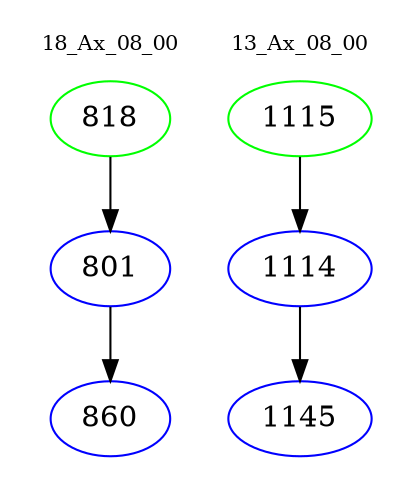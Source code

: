 digraph{
subgraph cluster_0 {
color = white
label = "18_Ax_08_00";
fontsize=10;
T0_818 [label="818", color="green"]
T0_818 -> T0_801 [color="black"]
T0_801 [label="801", color="blue"]
T0_801 -> T0_860 [color="black"]
T0_860 [label="860", color="blue"]
}
subgraph cluster_1 {
color = white
label = "13_Ax_08_00";
fontsize=10;
T1_1115 [label="1115", color="green"]
T1_1115 -> T1_1114 [color="black"]
T1_1114 [label="1114", color="blue"]
T1_1114 -> T1_1145 [color="black"]
T1_1145 [label="1145", color="blue"]
}
}

